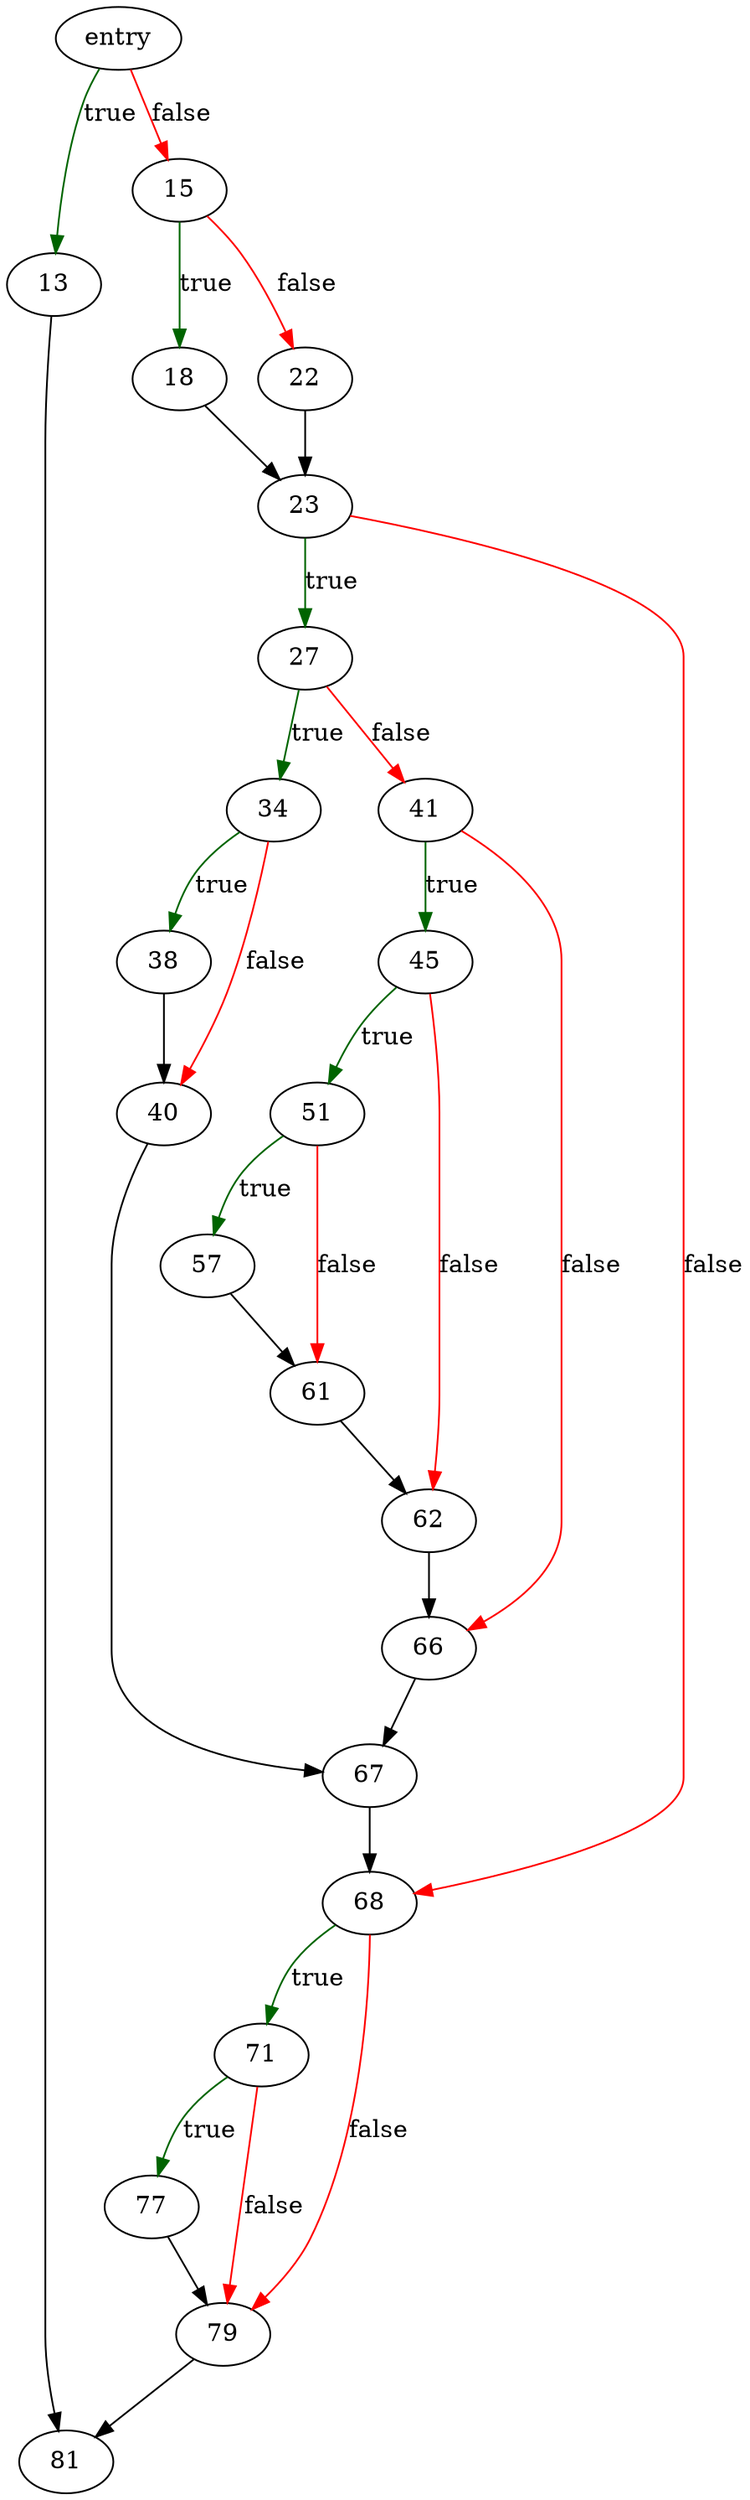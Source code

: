 digraph "walIndexReadHdr" {
	// Node definitions.
	2 [label=entry];
	13;
	15;
	18;
	22;
	23;
	27;
	34;
	38;
	40;
	41;
	45;
	51;
	57;
	61;
	62;
	66;
	67;
	68;
	71;
	77;
	79;
	81;

	// Edge definitions.
	2 -> 13 [
		color=darkgreen
		label=true
	];
	2 -> 15 [
		color=red
		label=false
	];
	13 -> 81;
	15 -> 18 [
		color=darkgreen
		label=true
	];
	15 -> 22 [
		color=red
		label=false
	];
	18 -> 23;
	22 -> 23;
	23 -> 27 [
		color=darkgreen
		label=true
	];
	23 -> 68 [
		color=red
		label=false
	];
	27 -> 34 [
		color=darkgreen
		label=true
	];
	27 -> 41 [
		color=red
		label=false
	];
	34 -> 38 [
		color=darkgreen
		label=true
	];
	34 -> 40 [
		color=red
		label=false
	];
	38 -> 40;
	40 -> 67;
	41 -> 45 [
		color=darkgreen
		label=true
	];
	41 -> 66 [
		color=red
		label=false
	];
	45 -> 51 [
		color=darkgreen
		label=true
	];
	45 -> 62 [
		color=red
		label=false
	];
	51 -> 57 [
		color=darkgreen
		label=true
	];
	51 -> 61 [
		color=red
		label=false
	];
	57 -> 61;
	61 -> 62;
	62 -> 66;
	66 -> 67;
	67 -> 68;
	68 -> 71 [
		color=darkgreen
		label=true
	];
	68 -> 79 [
		color=red
		label=false
	];
	71 -> 77 [
		color=darkgreen
		label=true
	];
	71 -> 79 [
		color=red
		label=false
	];
	77 -> 79;
	79 -> 81;
}